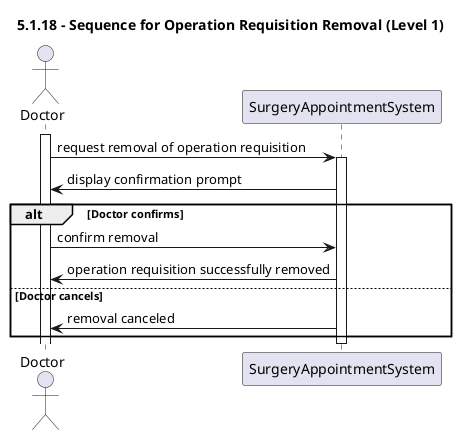 ﻿@startuml
title 5.1.18 - Sequence for Operation Requisition Removal (Level 1)

actor Doctor
participant SurgeryAppointmentSystem

activate Doctor

Doctor -> SurgeryAppointmentSystem: request removal of operation requisition
activate SurgeryAppointmentSystem

SurgeryAppointmentSystem -> Doctor: display confirmation prompt

alt Doctor confirms
    Doctor -> SurgeryAppointmentSystem: confirm removal
    SurgeryAppointmentSystem -> Doctor: operation requisition successfully removed
else Doctor cancels
    SurgeryAppointmentSystem -> Doctor: removal canceled
end

deactivate SurgeryAppointmentSystem
@enduml
